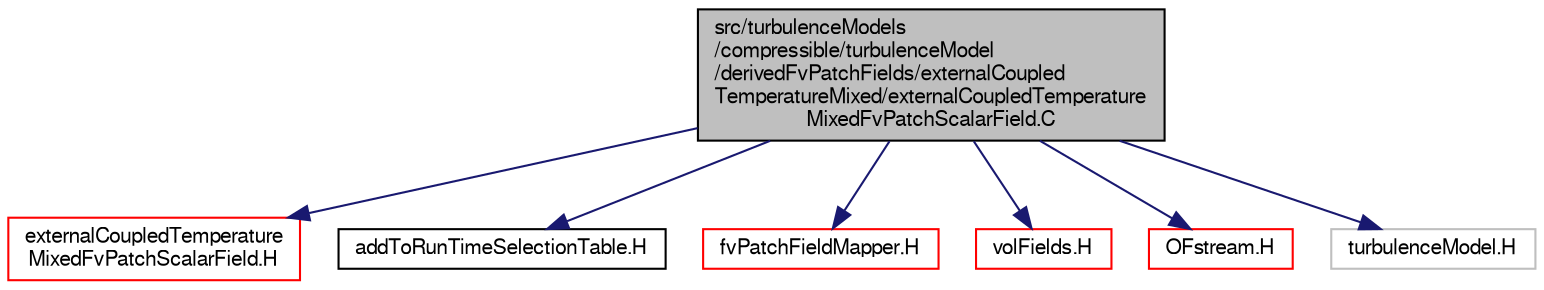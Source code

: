digraph "src/turbulenceModels/compressible/turbulenceModel/derivedFvPatchFields/externalCoupledTemperatureMixed/externalCoupledTemperatureMixedFvPatchScalarField.C"
{
  bgcolor="transparent";
  edge [fontname="FreeSans",fontsize="10",labelfontname="FreeSans",labelfontsize="10"];
  node [fontname="FreeSans",fontsize="10",shape=record];
  Node0 [label="src/turbulenceModels\l/compressible/turbulenceModel\l/derivedFvPatchFields/externalCoupled\lTemperatureMixed/externalCoupledTemperature\lMixedFvPatchScalarField.C",height=0.2,width=0.4,color="black", fillcolor="grey75", style="filled", fontcolor="black"];
  Node0 -> Node1 [color="midnightblue",fontsize="10",style="solid",fontname="FreeSans"];
  Node1 [label="externalCoupledTemperature\lMixedFvPatchScalarField.H",height=0.2,width=0.4,color="red",URL="$a17315.html"];
  Node0 -> Node194 [color="midnightblue",fontsize="10",style="solid",fontname="FreeSans"];
  Node194 [label="addToRunTimeSelectionTable.H",height=0.2,width=0.4,color="black",URL="$a09263.html",tooltip="Macros for easy insertion into run-time selection tables. "];
  Node0 -> Node195 [color="midnightblue",fontsize="10",style="solid",fontname="FreeSans"];
  Node195 [label="fvPatchFieldMapper.H",height=0.2,width=0.4,color="red",URL="$a02468.html"];
  Node0 -> Node196 [color="midnightblue",fontsize="10",style="solid",fontname="FreeSans"];
  Node196 [label="volFields.H",height=0.2,width=0.4,color="red",URL="$a02750.html"];
  Node0 -> Node192 [color="midnightblue",fontsize="10",style="solid",fontname="FreeSans"];
  Node192 [label="OFstream.H",height=0.2,width=0.4,color="red",URL="$a09065.html"];
  Node0 -> Node309 [color="midnightblue",fontsize="10",style="solid",fontname="FreeSans"];
  Node309 [label="turbulenceModel.H",height=0.2,width=0.4,color="grey75"];
}
